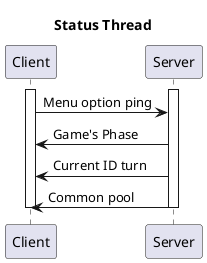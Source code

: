 @startuml
title: Status Thread
activate Client
activate Server

Client -> Server: Menu option ping
Server -> Client: Game's Phase
Server -> Client: Current ID turn
Server -> Client: Common pool

deactivate Client
deactivate Server
@enduml